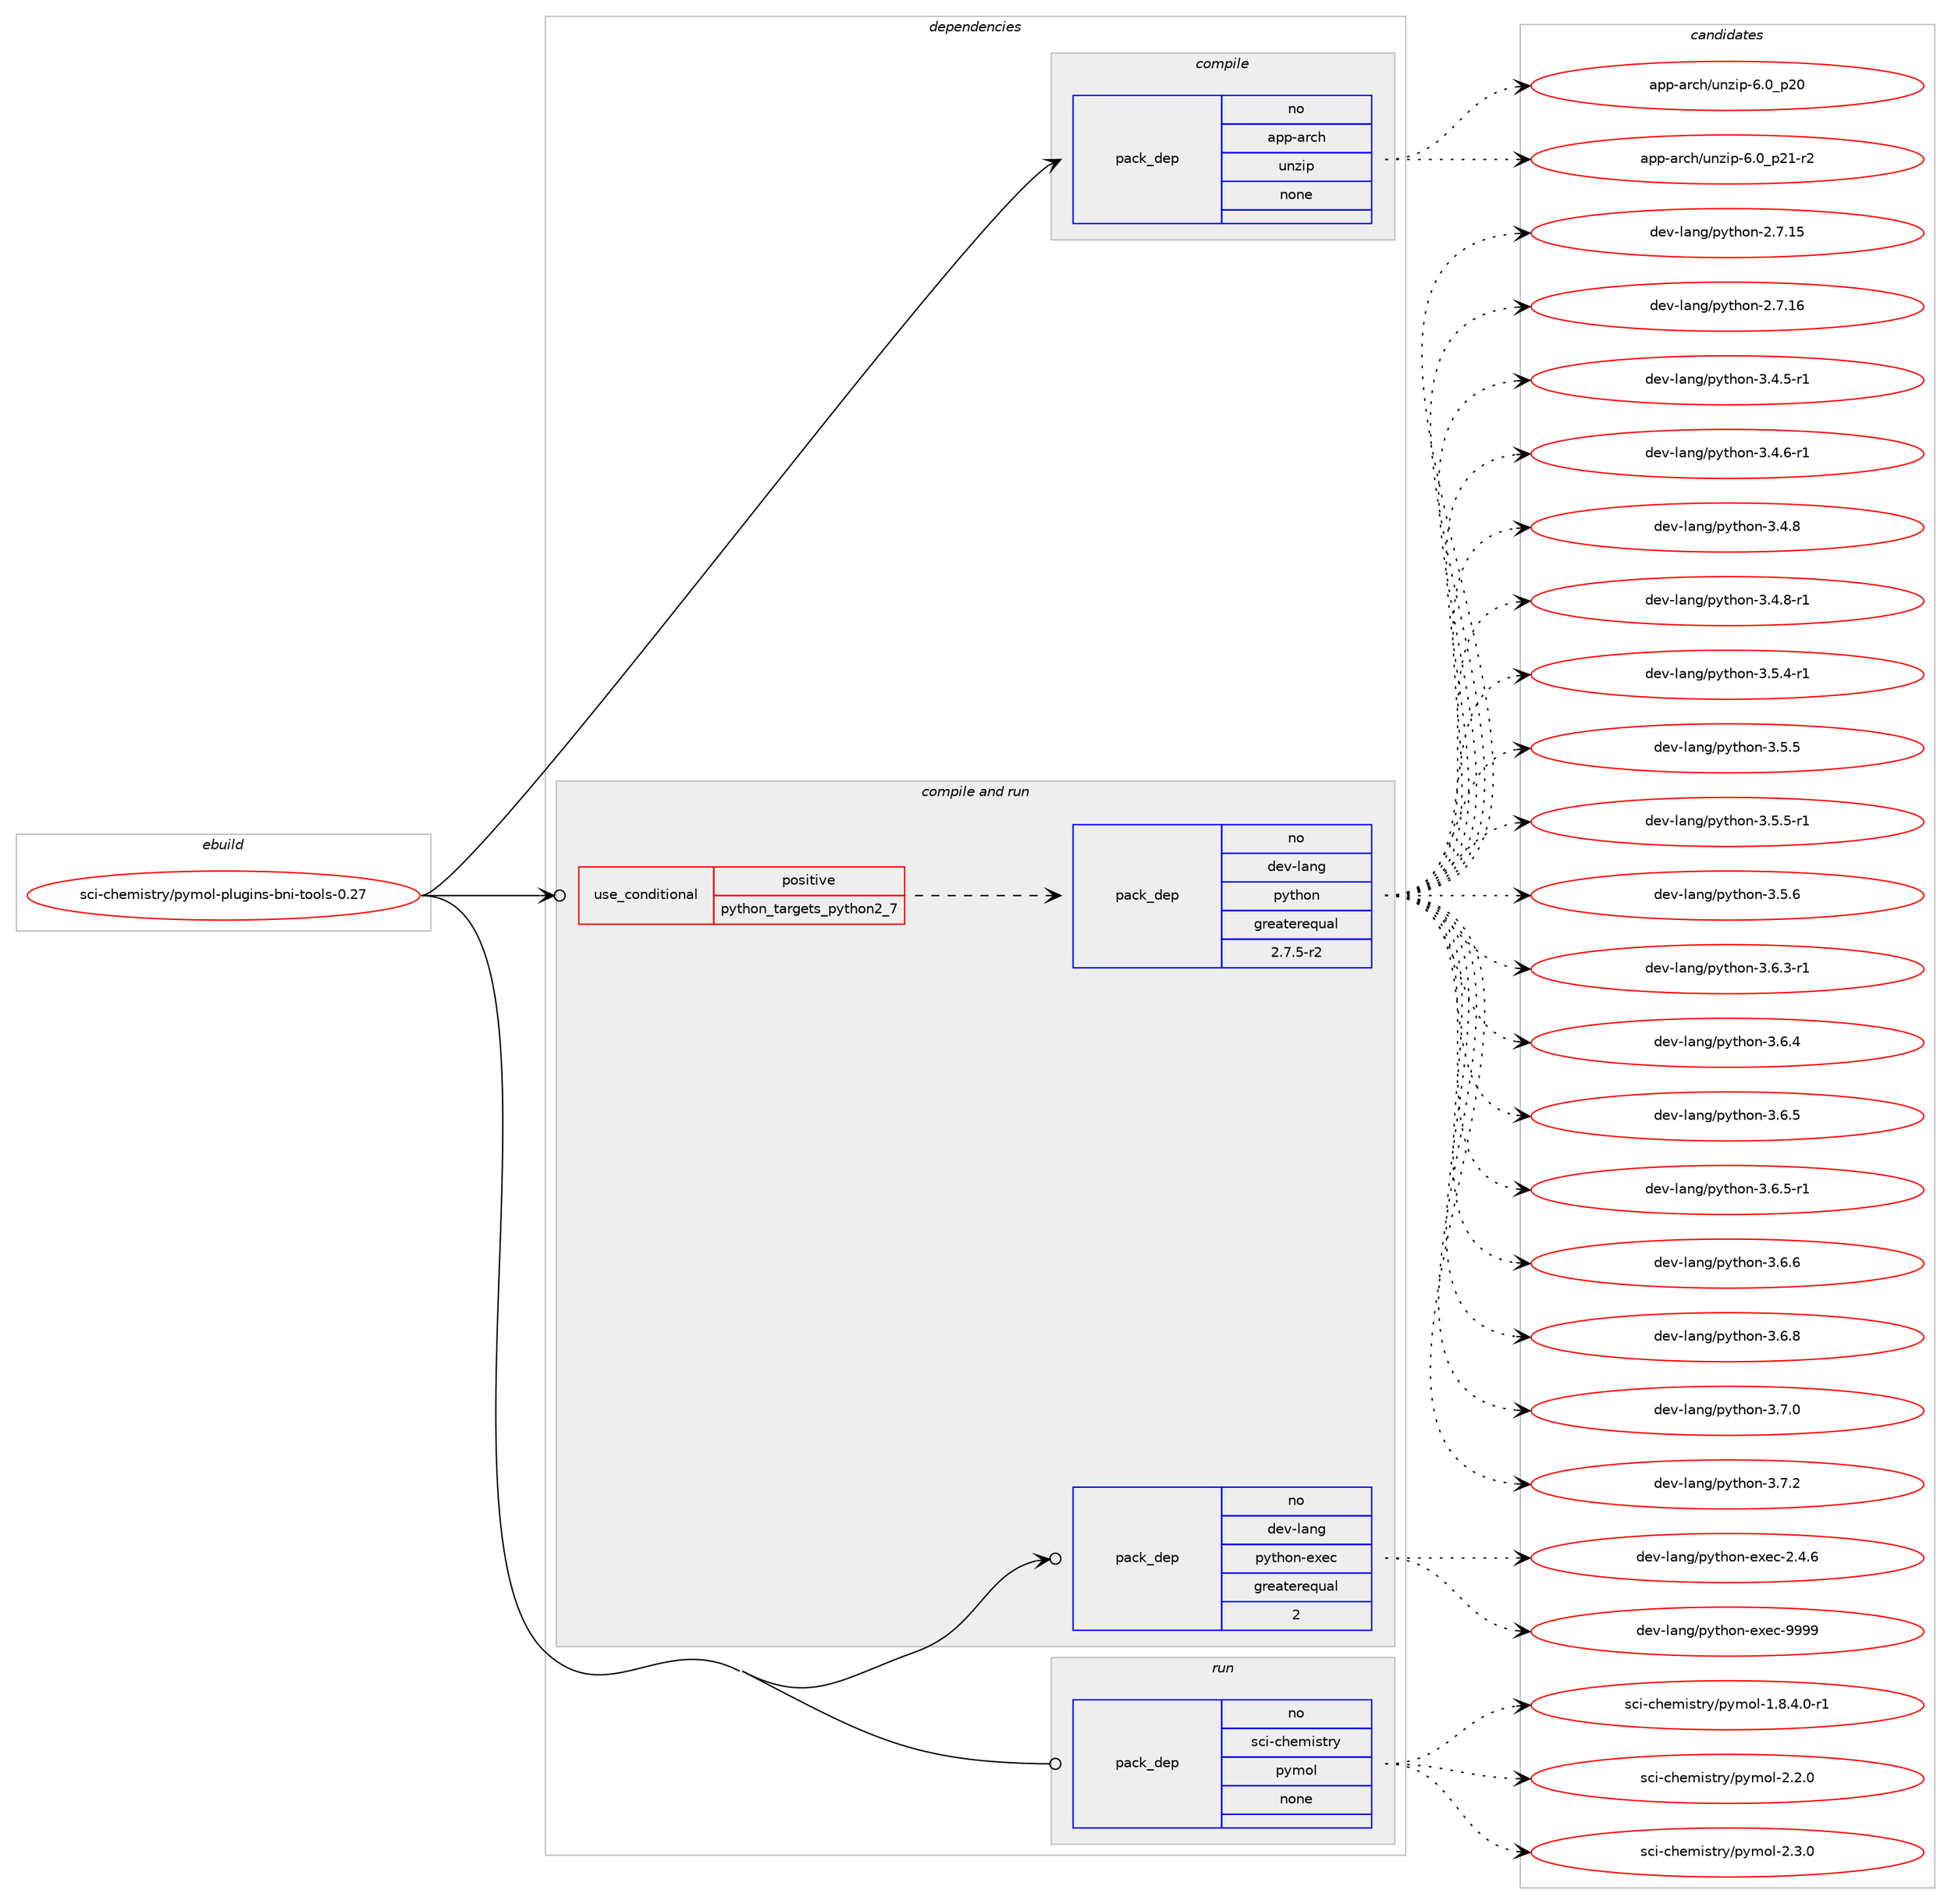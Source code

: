 digraph prolog {

# *************
# Graph options
# *************

newrank=true;
concentrate=true;
compound=true;
graph [rankdir=LR,fontname=Helvetica,fontsize=10,ranksep=1.5];#, ranksep=2.5, nodesep=0.2];
edge  [arrowhead=vee];
node  [fontname=Helvetica,fontsize=10];

# **********
# The ebuild
# **********

subgraph cluster_leftcol {
color=gray;
rank=same;
label=<<i>ebuild</i>>;
id [label="sci-chemistry/pymol-plugins-bni-tools-0.27", color=red, width=4, href="../sci-chemistry/pymol-plugins-bni-tools-0.27.svg"];
}

# ****************
# The dependencies
# ****************

subgraph cluster_midcol {
color=gray;
label=<<i>dependencies</i>>;
subgraph cluster_compile {
fillcolor="#eeeeee";
style=filled;
label=<<i>compile</i>>;
subgraph pack1208488 {
dependency1688640 [label=<<TABLE BORDER="0" CELLBORDER="1" CELLSPACING="0" CELLPADDING="4" WIDTH="220"><TR><TD ROWSPAN="6" CELLPADDING="30">pack_dep</TD></TR><TR><TD WIDTH="110">no</TD></TR><TR><TD>app-arch</TD></TR><TR><TD>unzip</TD></TR><TR><TD>none</TD></TR><TR><TD></TD></TR></TABLE>>, shape=none, color=blue];
}
id:e -> dependency1688640:w [weight=20,style="solid",arrowhead="vee"];
}
subgraph cluster_compileandrun {
fillcolor="#eeeeee";
style=filled;
label=<<i>compile and run</i>>;
subgraph cond452496 {
dependency1688641 [label=<<TABLE BORDER="0" CELLBORDER="1" CELLSPACING="0" CELLPADDING="4"><TR><TD ROWSPAN="3" CELLPADDING="10">use_conditional</TD></TR><TR><TD>positive</TD></TR><TR><TD>python_targets_python2_7</TD></TR></TABLE>>, shape=none, color=red];
subgraph pack1208489 {
dependency1688642 [label=<<TABLE BORDER="0" CELLBORDER="1" CELLSPACING="0" CELLPADDING="4" WIDTH="220"><TR><TD ROWSPAN="6" CELLPADDING="30">pack_dep</TD></TR><TR><TD WIDTH="110">no</TD></TR><TR><TD>dev-lang</TD></TR><TR><TD>python</TD></TR><TR><TD>greaterequal</TD></TR><TR><TD>2.7.5-r2</TD></TR></TABLE>>, shape=none, color=blue];
}
dependency1688641:e -> dependency1688642:w [weight=20,style="dashed",arrowhead="vee"];
}
id:e -> dependency1688641:w [weight=20,style="solid",arrowhead="odotvee"];
subgraph pack1208490 {
dependency1688643 [label=<<TABLE BORDER="0" CELLBORDER="1" CELLSPACING="0" CELLPADDING="4" WIDTH="220"><TR><TD ROWSPAN="6" CELLPADDING="30">pack_dep</TD></TR><TR><TD WIDTH="110">no</TD></TR><TR><TD>dev-lang</TD></TR><TR><TD>python-exec</TD></TR><TR><TD>greaterequal</TD></TR><TR><TD>2</TD></TR></TABLE>>, shape=none, color=blue];
}
id:e -> dependency1688643:w [weight=20,style="solid",arrowhead="odotvee"];
}
subgraph cluster_run {
fillcolor="#eeeeee";
style=filled;
label=<<i>run</i>>;
subgraph pack1208491 {
dependency1688644 [label=<<TABLE BORDER="0" CELLBORDER="1" CELLSPACING="0" CELLPADDING="4" WIDTH="220"><TR><TD ROWSPAN="6" CELLPADDING="30">pack_dep</TD></TR><TR><TD WIDTH="110">no</TD></TR><TR><TD>sci-chemistry</TD></TR><TR><TD>pymol</TD></TR><TR><TD>none</TD></TR><TR><TD></TD></TR></TABLE>>, shape=none, color=blue];
}
id:e -> dependency1688644:w [weight=20,style="solid",arrowhead="odot"];
}
}

# **************
# The candidates
# **************

subgraph cluster_choices {
rank=same;
color=gray;
label=<<i>candidates</i>>;

subgraph choice1208488 {
color=black;
nodesep=1;
choice971121124597114991044711711012210511245544648951125048 [label="app-arch/unzip-6.0_p20", color=red, width=4,href="../app-arch/unzip-6.0_p20.svg"];
choice9711211245971149910447117110122105112455446489511250494511450 [label="app-arch/unzip-6.0_p21-r2", color=red, width=4,href="../app-arch/unzip-6.0_p21-r2.svg"];
dependency1688640:e -> choice971121124597114991044711711012210511245544648951125048:w [style=dotted,weight="100"];
dependency1688640:e -> choice9711211245971149910447117110122105112455446489511250494511450:w [style=dotted,weight="100"];
}
subgraph choice1208489 {
color=black;
nodesep=1;
choice10010111845108971101034711212111610411111045504655464953 [label="dev-lang/python-2.7.15", color=red, width=4,href="../dev-lang/python-2.7.15.svg"];
choice10010111845108971101034711212111610411111045504655464954 [label="dev-lang/python-2.7.16", color=red, width=4,href="../dev-lang/python-2.7.16.svg"];
choice1001011184510897110103471121211161041111104551465246534511449 [label="dev-lang/python-3.4.5-r1", color=red, width=4,href="../dev-lang/python-3.4.5-r1.svg"];
choice1001011184510897110103471121211161041111104551465246544511449 [label="dev-lang/python-3.4.6-r1", color=red, width=4,href="../dev-lang/python-3.4.6-r1.svg"];
choice100101118451089711010347112121116104111110455146524656 [label="dev-lang/python-3.4.8", color=red, width=4,href="../dev-lang/python-3.4.8.svg"];
choice1001011184510897110103471121211161041111104551465246564511449 [label="dev-lang/python-3.4.8-r1", color=red, width=4,href="../dev-lang/python-3.4.8-r1.svg"];
choice1001011184510897110103471121211161041111104551465346524511449 [label="dev-lang/python-3.5.4-r1", color=red, width=4,href="../dev-lang/python-3.5.4-r1.svg"];
choice100101118451089711010347112121116104111110455146534653 [label="dev-lang/python-3.5.5", color=red, width=4,href="../dev-lang/python-3.5.5.svg"];
choice1001011184510897110103471121211161041111104551465346534511449 [label="dev-lang/python-3.5.5-r1", color=red, width=4,href="../dev-lang/python-3.5.5-r1.svg"];
choice100101118451089711010347112121116104111110455146534654 [label="dev-lang/python-3.5.6", color=red, width=4,href="../dev-lang/python-3.5.6.svg"];
choice1001011184510897110103471121211161041111104551465446514511449 [label="dev-lang/python-3.6.3-r1", color=red, width=4,href="../dev-lang/python-3.6.3-r1.svg"];
choice100101118451089711010347112121116104111110455146544652 [label="dev-lang/python-3.6.4", color=red, width=4,href="../dev-lang/python-3.6.4.svg"];
choice100101118451089711010347112121116104111110455146544653 [label="dev-lang/python-3.6.5", color=red, width=4,href="../dev-lang/python-3.6.5.svg"];
choice1001011184510897110103471121211161041111104551465446534511449 [label="dev-lang/python-3.6.5-r1", color=red, width=4,href="../dev-lang/python-3.6.5-r1.svg"];
choice100101118451089711010347112121116104111110455146544654 [label="dev-lang/python-3.6.6", color=red, width=4,href="../dev-lang/python-3.6.6.svg"];
choice100101118451089711010347112121116104111110455146544656 [label="dev-lang/python-3.6.8", color=red, width=4,href="../dev-lang/python-3.6.8.svg"];
choice100101118451089711010347112121116104111110455146554648 [label="dev-lang/python-3.7.0", color=red, width=4,href="../dev-lang/python-3.7.0.svg"];
choice100101118451089711010347112121116104111110455146554650 [label="dev-lang/python-3.7.2", color=red, width=4,href="../dev-lang/python-3.7.2.svg"];
dependency1688642:e -> choice10010111845108971101034711212111610411111045504655464953:w [style=dotted,weight="100"];
dependency1688642:e -> choice10010111845108971101034711212111610411111045504655464954:w [style=dotted,weight="100"];
dependency1688642:e -> choice1001011184510897110103471121211161041111104551465246534511449:w [style=dotted,weight="100"];
dependency1688642:e -> choice1001011184510897110103471121211161041111104551465246544511449:w [style=dotted,weight="100"];
dependency1688642:e -> choice100101118451089711010347112121116104111110455146524656:w [style=dotted,weight="100"];
dependency1688642:e -> choice1001011184510897110103471121211161041111104551465246564511449:w [style=dotted,weight="100"];
dependency1688642:e -> choice1001011184510897110103471121211161041111104551465346524511449:w [style=dotted,weight="100"];
dependency1688642:e -> choice100101118451089711010347112121116104111110455146534653:w [style=dotted,weight="100"];
dependency1688642:e -> choice1001011184510897110103471121211161041111104551465346534511449:w [style=dotted,weight="100"];
dependency1688642:e -> choice100101118451089711010347112121116104111110455146534654:w [style=dotted,weight="100"];
dependency1688642:e -> choice1001011184510897110103471121211161041111104551465446514511449:w [style=dotted,weight="100"];
dependency1688642:e -> choice100101118451089711010347112121116104111110455146544652:w [style=dotted,weight="100"];
dependency1688642:e -> choice100101118451089711010347112121116104111110455146544653:w [style=dotted,weight="100"];
dependency1688642:e -> choice1001011184510897110103471121211161041111104551465446534511449:w [style=dotted,weight="100"];
dependency1688642:e -> choice100101118451089711010347112121116104111110455146544654:w [style=dotted,weight="100"];
dependency1688642:e -> choice100101118451089711010347112121116104111110455146544656:w [style=dotted,weight="100"];
dependency1688642:e -> choice100101118451089711010347112121116104111110455146554648:w [style=dotted,weight="100"];
dependency1688642:e -> choice100101118451089711010347112121116104111110455146554650:w [style=dotted,weight="100"];
}
subgraph choice1208490 {
color=black;
nodesep=1;
choice1001011184510897110103471121211161041111104510112010199455046524654 [label="dev-lang/python-exec-2.4.6", color=red, width=4,href="../dev-lang/python-exec-2.4.6.svg"];
choice10010111845108971101034711212111610411111045101120101994557575757 [label="dev-lang/python-exec-9999", color=red, width=4,href="../dev-lang/python-exec-9999.svg"];
dependency1688643:e -> choice1001011184510897110103471121211161041111104510112010199455046524654:w [style=dotted,weight="100"];
dependency1688643:e -> choice10010111845108971101034711212111610411111045101120101994557575757:w [style=dotted,weight="100"];
}
subgraph choice1208491 {
color=black;
nodesep=1;
choice1159910545991041011091051151161141214711212110911110845494656465246484511449 [label="sci-chemistry/pymol-1.8.4.0-r1", color=red, width=4,href="../sci-chemistry/pymol-1.8.4.0-r1.svg"];
choice11599105459910410110910511511611412147112121109111108455046504648 [label="sci-chemistry/pymol-2.2.0", color=red, width=4,href="../sci-chemistry/pymol-2.2.0.svg"];
choice11599105459910410110910511511611412147112121109111108455046514648 [label="sci-chemistry/pymol-2.3.0", color=red, width=4,href="../sci-chemistry/pymol-2.3.0.svg"];
dependency1688644:e -> choice1159910545991041011091051151161141214711212110911110845494656465246484511449:w [style=dotted,weight="100"];
dependency1688644:e -> choice11599105459910410110910511511611412147112121109111108455046504648:w [style=dotted,weight="100"];
dependency1688644:e -> choice11599105459910410110910511511611412147112121109111108455046514648:w [style=dotted,weight="100"];
}
}

}
